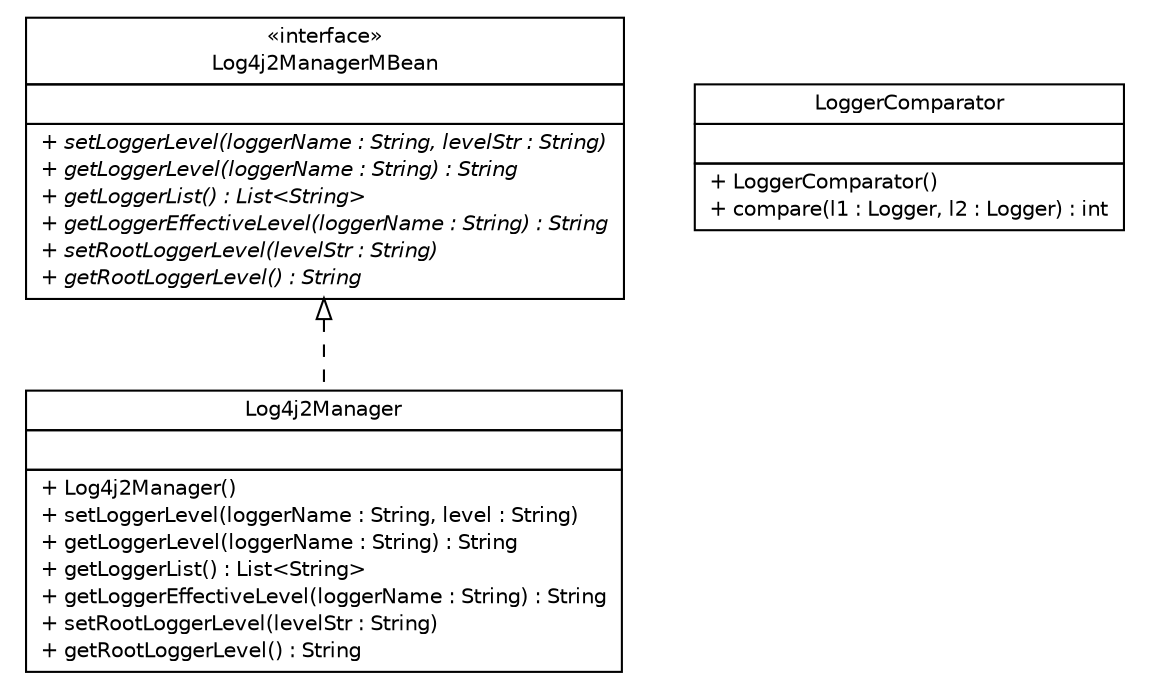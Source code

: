 #!/usr/local/bin/dot
#
# Class diagram 
# Generated by UMLGraph version R5_6-24-gf6e263 (http://www.umlgraph.org/)
#

digraph G {
	edge [fontname="Helvetica",fontsize=10,labelfontname="Helvetica",labelfontsize=10];
	node [fontname="Helvetica",fontsize=10,shape=plaintext];
	nodesep=0.25;
	ranksep=0.5;
	// cn.home1.oss.lib.log4j2.jmx.Log4j2ManagerMBean
	c5 [label=<<table title="cn.home1.oss.lib.log4j2.jmx.Log4j2ManagerMBean" border="0" cellborder="1" cellspacing="0" cellpadding="2" port="p" href="./Log4j2ManagerMBean.html">
		<tr><td><table border="0" cellspacing="0" cellpadding="1">
<tr><td align="center" balign="center"> &#171;interface&#187; </td></tr>
<tr><td align="center" balign="center"> Log4j2ManagerMBean </td></tr>
		</table></td></tr>
		<tr><td><table border="0" cellspacing="0" cellpadding="1">
<tr><td align="left" balign="left">  </td></tr>
		</table></td></tr>
		<tr><td><table border="0" cellspacing="0" cellpadding="1">
<tr><td align="left" balign="left"><font face="Helvetica-Oblique" point-size="10.0"> + setLoggerLevel(loggerName : String, levelStr : String) </font></td></tr>
<tr><td align="left" balign="left"><font face="Helvetica-Oblique" point-size="10.0"> + getLoggerLevel(loggerName : String) : String </font></td></tr>
<tr><td align="left" balign="left"><font face="Helvetica-Oblique" point-size="10.0"> + getLoggerList() : List&lt;String&gt; </font></td></tr>
<tr><td align="left" balign="left"><font face="Helvetica-Oblique" point-size="10.0"> + getLoggerEffectiveLevel(loggerName : String) : String </font></td></tr>
<tr><td align="left" balign="left"><font face="Helvetica-Oblique" point-size="10.0"> + setRootLoggerLevel(levelStr : String) </font></td></tr>
<tr><td align="left" balign="left"><font face="Helvetica-Oblique" point-size="10.0"> + getRootLoggerLevel() : String </font></td></tr>
		</table></td></tr>
		</table>>, URL="./Log4j2ManagerMBean.html", fontname="Helvetica", fontcolor="black", fontsize=10.0];
	// cn.home1.oss.lib.log4j2.jmx.Log4j2Manager
	c6 [label=<<table title="cn.home1.oss.lib.log4j2.jmx.Log4j2Manager" border="0" cellborder="1" cellspacing="0" cellpadding="2" port="p" href="./Log4j2Manager.html">
		<tr><td><table border="0" cellspacing="0" cellpadding="1">
<tr><td align="center" balign="center"> Log4j2Manager </td></tr>
		</table></td></tr>
		<tr><td><table border="0" cellspacing="0" cellpadding="1">
<tr><td align="left" balign="left">  </td></tr>
		</table></td></tr>
		<tr><td><table border="0" cellspacing="0" cellpadding="1">
<tr><td align="left" balign="left"> + Log4j2Manager() </td></tr>
<tr><td align="left" balign="left"> + setLoggerLevel(loggerName : String, level : String) </td></tr>
<tr><td align="left" balign="left"> + getLoggerLevel(loggerName : String) : String </td></tr>
<tr><td align="left" balign="left"> + getLoggerList() : List&lt;String&gt; </td></tr>
<tr><td align="left" balign="left"> + getLoggerEffectiveLevel(loggerName : String) : String </td></tr>
<tr><td align="left" balign="left"> + setRootLoggerLevel(levelStr : String) </td></tr>
<tr><td align="left" balign="left"> + getRootLoggerLevel() : String </td></tr>
		</table></td></tr>
		</table>>, URL="./Log4j2Manager.html", fontname="Helvetica", fontcolor="black", fontsize=10.0];
	// cn.home1.oss.lib.log4j2.jmx.Log4j2Manager.LoggerComparator
	c7 [label=<<table title="cn.home1.oss.lib.log4j2.jmx.Log4j2Manager.LoggerComparator" border="0" cellborder="1" cellspacing="0" cellpadding="2" port="p" href="./Log4j2Manager.LoggerComparator.html">
		<tr><td><table border="0" cellspacing="0" cellpadding="1">
<tr><td align="center" balign="center"> LoggerComparator </td></tr>
		</table></td></tr>
		<tr><td><table border="0" cellspacing="0" cellpadding="1">
<tr><td align="left" balign="left">  </td></tr>
		</table></td></tr>
		<tr><td><table border="0" cellspacing="0" cellpadding="1">
<tr><td align="left" balign="left"> + LoggerComparator() </td></tr>
<tr><td align="left" balign="left"> + compare(l1 : Logger, l2 : Logger) : int </td></tr>
		</table></td></tr>
		</table>>, URL="./Log4j2Manager.LoggerComparator.html", fontname="Helvetica", fontcolor="black", fontsize=10.0];
	//cn.home1.oss.lib.log4j2.jmx.Log4j2Manager implements cn.home1.oss.lib.log4j2.jmx.Log4j2ManagerMBean
	c5:p -> c6:p [dir=back,arrowtail=empty,style=dashed];
}

